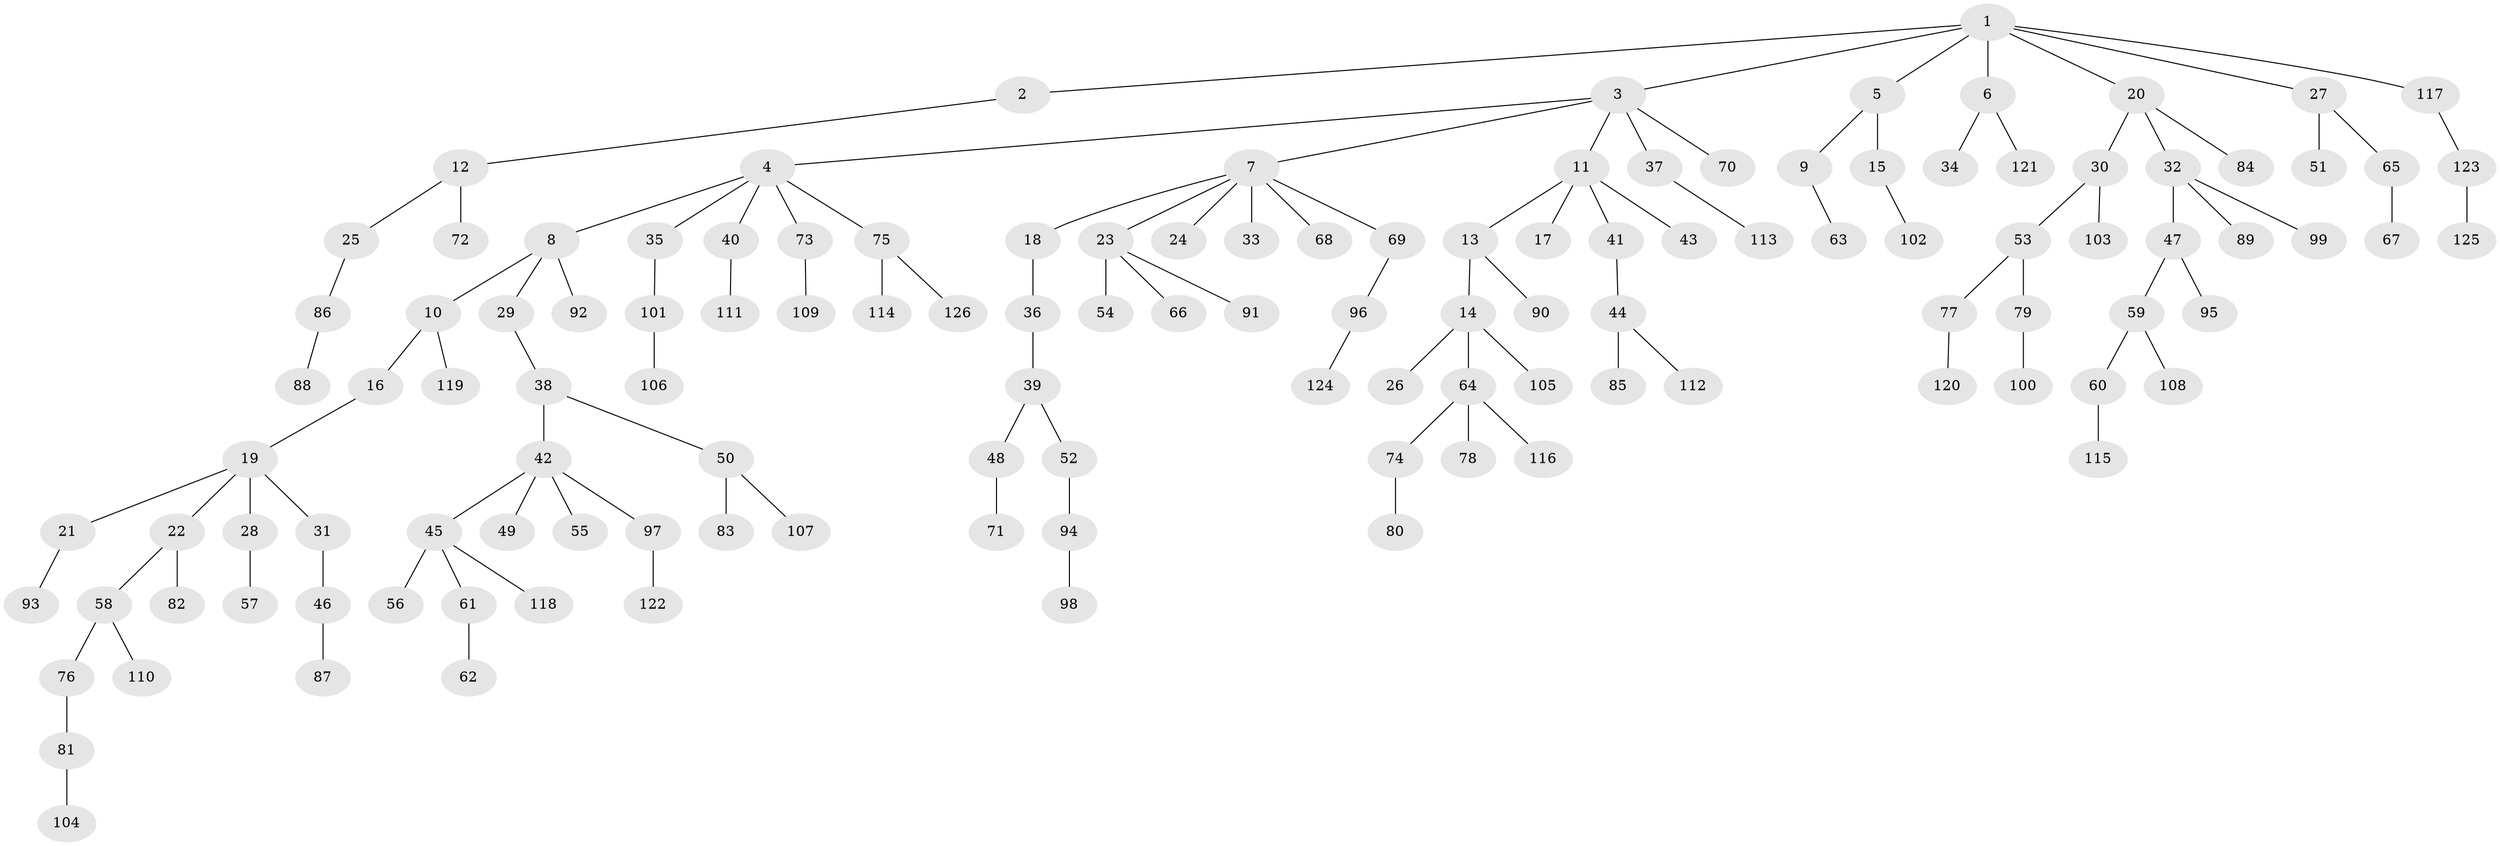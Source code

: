 // Generated by graph-tools (version 1.1) at 2025/53/03/09/25 04:53:16]
// undirected, 126 vertices, 125 edges
graph export_dot {
graph [start="1"]
  node [color=gray90,style=filled];
  1;
  2;
  3;
  4;
  5;
  6;
  7;
  8;
  9;
  10;
  11;
  12;
  13;
  14;
  15;
  16;
  17;
  18;
  19;
  20;
  21;
  22;
  23;
  24;
  25;
  26;
  27;
  28;
  29;
  30;
  31;
  32;
  33;
  34;
  35;
  36;
  37;
  38;
  39;
  40;
  41;
  42;
  43;
  44;
  45;
  46;
  47;
  48;
  49;
  50;
  51;
  52;
  53;
  54;
  55;
  56;
  57;
  58;
  59;
  60;
  61;
  62;
  63;
  64;
  65;
  66;
  67;
  68;
  69;
  70;
  71;
  72;
  73;
  74;
  75;
  76;
  77;
  78;
  79;
  80;
  81;
  82;
  83;
  84;
  85;
  86;
  87;
  88;
  89;
  90;
  91;
  92;
  93;
  94;
  95;
  96;
  97;
  98;
  99;
  100;
  101;
  102;
  103;
  104;
  105;
  106;
  107;
  108;
  109;
  110;
  111;
  112;
  113;
  114;
  115;
  116;
  117;
  118;
  119;
  120;
  121;
  122;
  123;
  124;
  125;
  126;
  1 -- 2;
  1 -- 3;
  1 -- 5;
  1 -- 6;
  1 -- 20;
  1 -- 27;
  1 -- 117;
  2 -- 12;
  3 -- 4;
  3 -- 7;
  3 -- 11;
  3 -- 37;
  3 -- 70;
  4 -- 8;
  4 -- 35;
  4 -- 40;
  4 -- 73;
  4 -- 75;
  5 -- 9;
  5 -- 15;
  6 -- 34;
  6 -- 121;
  7 -- 18;
  7 -- 23;
  7 -- 24;
  7 -- 33;
  7 -- 68;
  7 -- 69;
  8 -- 10;
  8 -- 29;
  8 -- 92;
  9 -- 63;
  10 -- 16;
  10 -- 119;
  11 -- 13;
  11 -- 17;
  11 -- 41;
  11 -- 43;
  12 -- 25;
  12 -- 72;
  13 -- 14;
  13 -- 90;
  14 -- 26;
  14 -- 64;
  14 -- 105;
  15 -- 102;
  16 -- 19;
  18 -- 36;
  19 -- 21;
  19 -- 22;
  19 -- 28;
  19 -- 31;
  20 -- 30;
  20 -- 32;
  20 -- 84;
  21 -- 93;
  22 -- 58;
  22 -- 82;
  23 -- 54;
  23 -- 66;
  23 -- 91;
  25 -- 86;
  27 -- 51;
  27 -- 65;
  28 -- 57;
  29 -- 38;
  30 -- 53;
  30 -- 103;
  31 -- 46;
  32 -- 47;
  32 -- 89;
  32 -- 99;
  35 -- 101;
  36 -- 39;
  37 -- 113;
  38 -- 42;
  38 -- 50;
  39 -- 48;
  39 -- 52;
  40 -- 111;
  41 -- 44;
  42 -- 45;
  42 -- 49;
  42 -- 55;
  42 -- 97;
  44 -- 85;
  44 -- 112;
  45 -- 56;
  45 -- 61;
  45 -- 118;
  46 -- 87;
  47 -- 59;
  47 -- 95;
  48 -- 71;
  50 -- 83;
  50 -- 107;
  52 -- 94;
  53 -- 77;
  53 -- 79;
  58 -- 76;
  58 -- 110;
  59 -- 60;
  59 -- 108;
  60 -- 115;
  61 -- 62;
  64 -- 74;
  64 -- 78;
  64 -- 116;
  65 -- 67;
  69 -- 96;
  73 -- 109;
  74 -- 80;
  75 -- 114;
  75 -- 126;
  76 -- 81;
  77 -- 120;
  79 -- 100;
  81 -- 104;
  86 -- 88;
  94 -- 98;
  96 -- 124;
  97 -- 122;
  101 -- 106;
  117 -- 123;
  123 -- 125;
}
